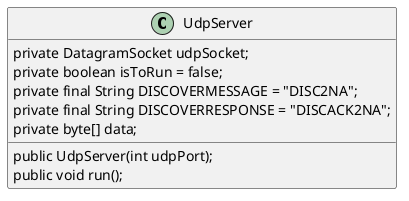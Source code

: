 @startuml doc-files/ipc01_01_ClassDiagram.png

class UdpServer

class UdpServer {
	private DatagramSocket udpSocket;
        private boolean isToRun = false;
        private final String DISCOVERMESSAGE = "DISC2NA";
        private final String DISCOVERRESPONSE = "DISCACK2NA";
        private byte[] data;
	public UdpServer(int udpPort);
        public void run();
}


@enduml